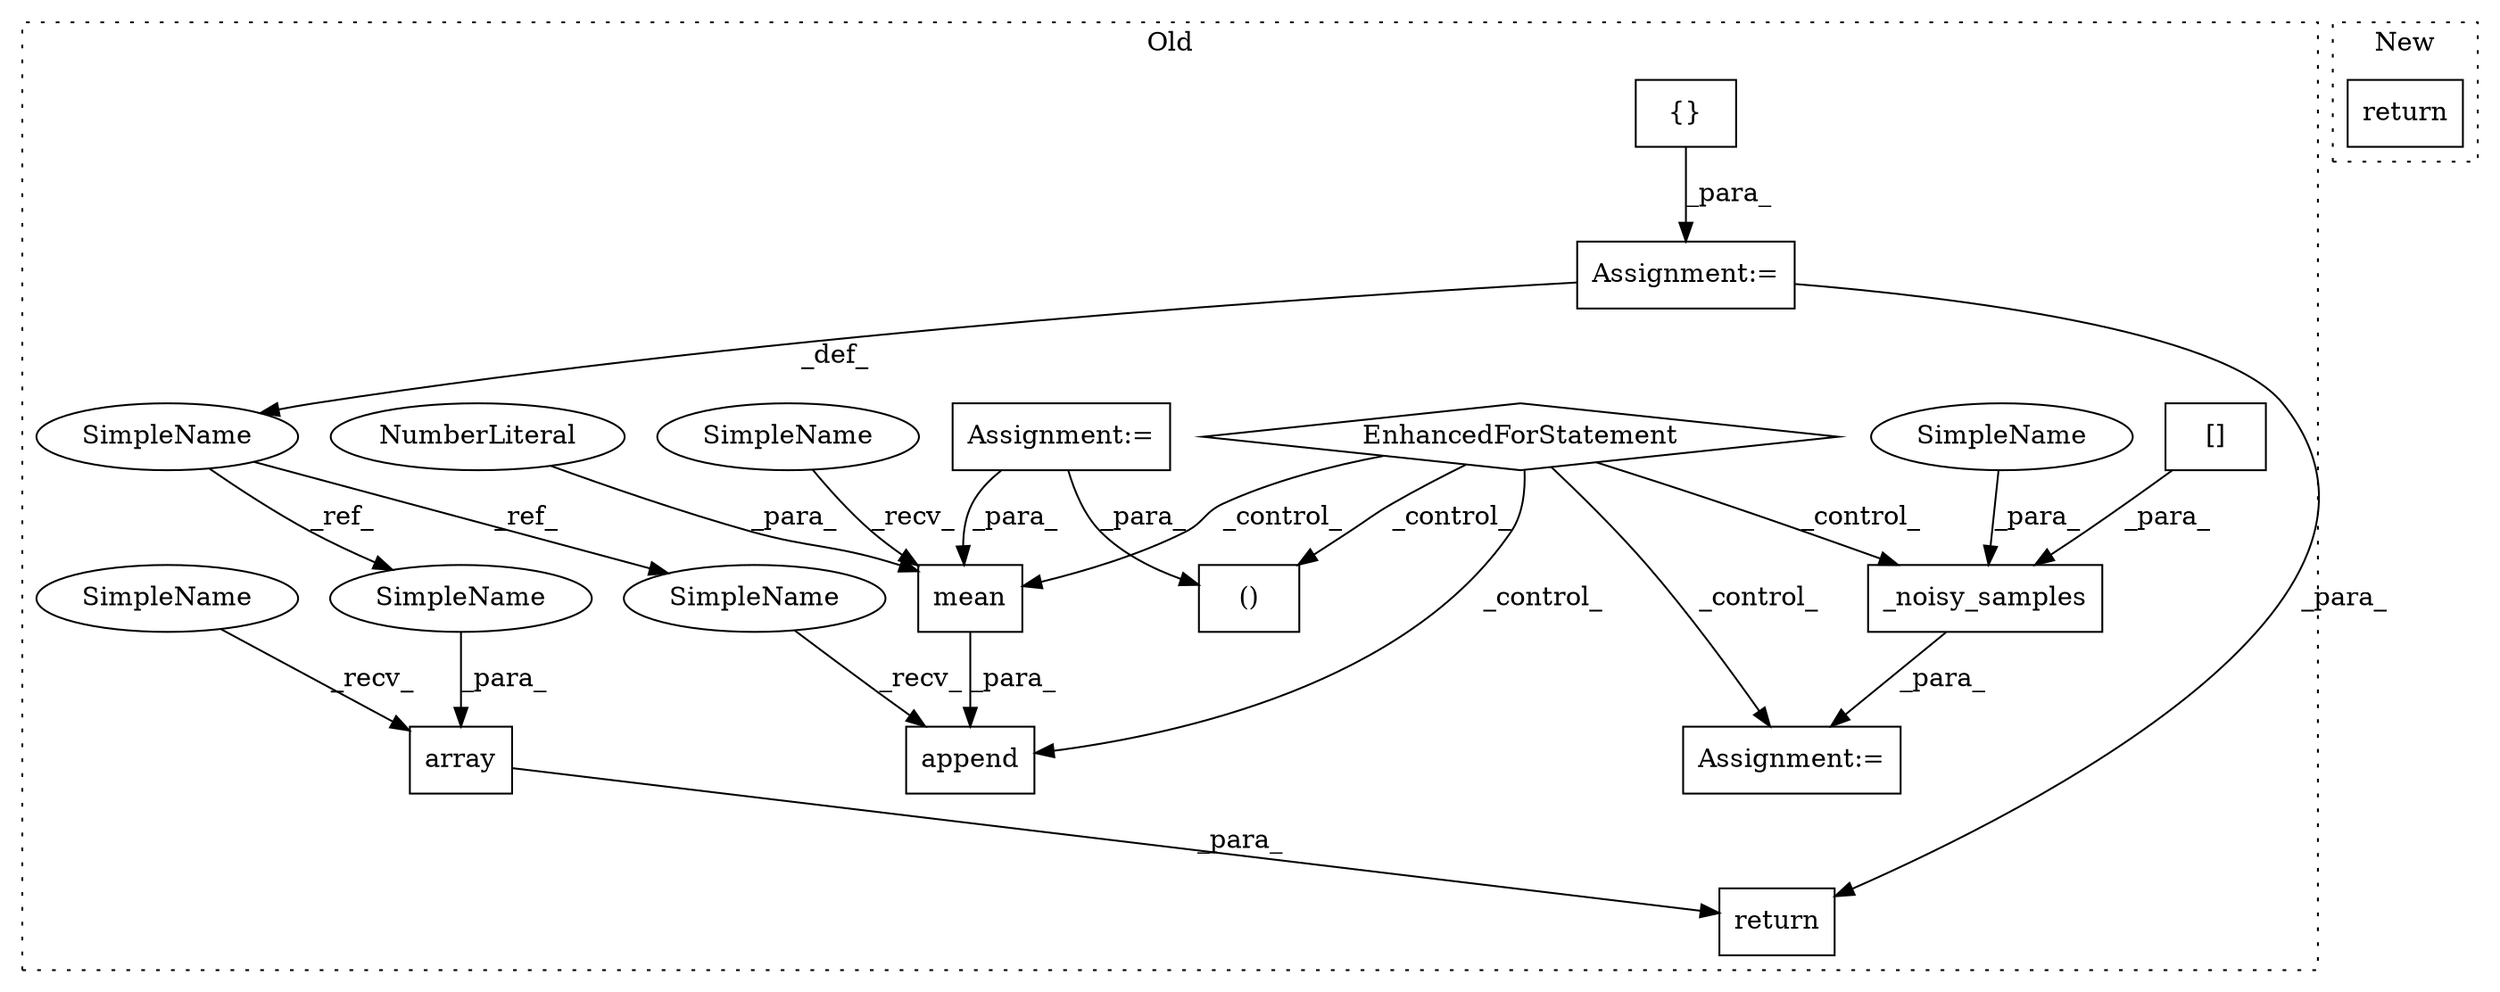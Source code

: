 digraph G {
subgraph cluster0 {
1 [label="_noisy_samples" a="32" s="2813,2842" l="15,1" shape="box"];
3 [label="[]" a="2" s="2832,2841" l="6,1" shape="box"];
4 [label="EnhancedForStatement" a="70" s="2592,2679" l="65,2" shape="diamond"];
5 [label="()" a="106" s="2783" l="23" shape="box"];
6 [label="mean" a="32" s="2887,2944" l="5,1" shape="box"];
7 [label="NumberLiteral" a="34" s="2943" l="1" shape="ellipse"];
8 [label="array" a="32" s="2971,2991" l="6,1" shape="box"];
9 [label="{}" a="4" s="2584" l="2" shape="box"];
10 [label="SimpleName" a="42" s="2560" l="14" shape="ellipse"];
11 [label="append" a="32" s="2874,2945" l="7,1" shape="box"];
12 [label="Assignment:=" a="7" s="2806" l="2" shape="box"];
13 [label="Assignment:=" a="7" s="2501" l="5" shape="box"];
14 [label="Assignment:=" a="7" s="2574" l="1" shape="box"];
15 [label="return" a="41" s="2958" l="7" shape="box"];
16 [label="SimpleName" a="42" s="2828" l="3" shape="ellipse"];
17 [label="SimpleName" a="42" s="2881" l="5" shape="ellipse"];
18 [label="SimpleName" a="42" s="2965" l="5" shape="ellipse"];
19 [label="SimpleName" a="42" s="2859" l="14" shape="ellipse"];
20 [label="SimpleName" a="42" s="2977" l="14" shape="ellipse"];
label = "Old";
style="dotted";
}
subgraph cluster1 {
2 [label="return" a="41" s="2168" l="7" shape="box"];
label = "New";
style="dotted";
}
1 -> 12 [label="_para_"];
3 -> 1 [label="_para_"];
4 -> 6 [label="_control_"];
4 -> 12 [label="_control_"];
4 -> 5 [label="_control_"];
4 -> 11 [label="_control_"];
4 -> 1 [label="_control_"];
6 -> 11 [label="_para_"];
7 -> 6 [label="_para_"];
8 -> 15 [label="_para_"];
9 -> 14 [label="_para_"];
10 -> 20 [label="_ref_"];
10 -> 19 [label="_ref_"];
13 -> 6 [label="_para_"];
13 -> 5 [label="_para_"];
14 -> 10 [label="_def_"];
14 -> 15 [label="_para_"];
16 -> 1 [label="_para_"];
17 -> 6 [label="_recv_"];
18 -> 8 [label="_recv_"];
19 -> 11 [label="_recv_"];
20 -> 8 [label="_para_"];
}